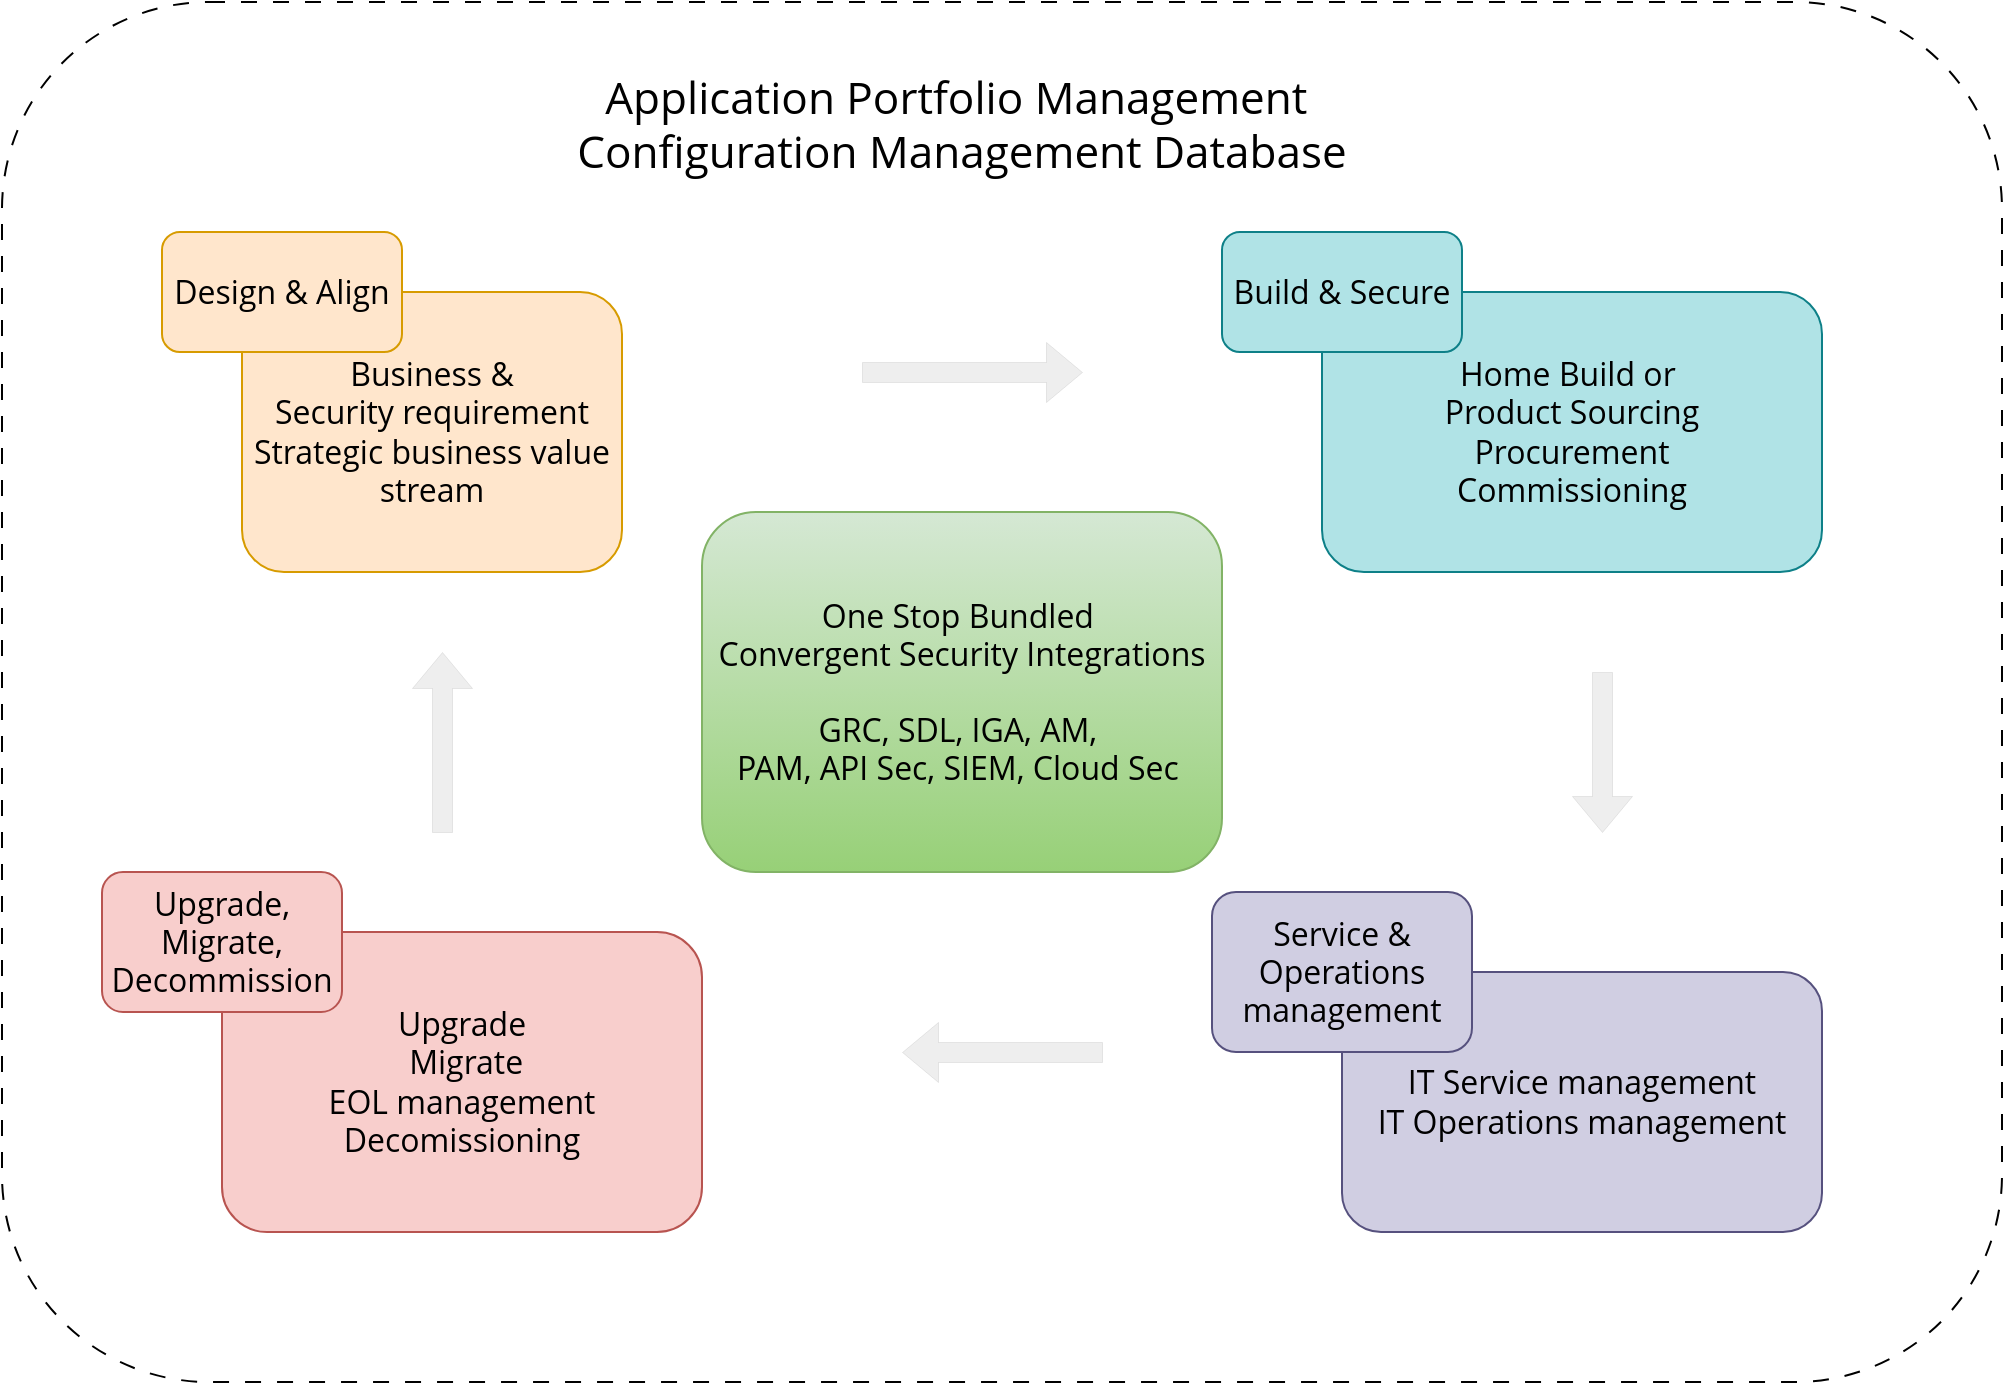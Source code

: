 <mxfile version="24.7.7">
  <diagram name="Page-1" id="bu9yG-wg51GPRwABA3c1">
    <mxGraphModel dx="1750" dy="1970" grid="1" gridSize="10" guides="1" tooltips="1" connect="1" arrows="1" fold="1" page="1" pageScale="1" pageWidth="850" pageHeight="1100" math="0" shadow="0">
      <root>
        <mxCell id="0" />
        <mxCell id="1" parent="0" />
        <mxCell id="Or-vULu2M9wDCL2-cGqD-17" value="" style="rounded=1;whiteSpace=wrap;html=1;dashed=1;dashPattern=8 8;fontFamily=Open Sans;fontSource=https%3A%2F%2Ffonts.googleapis.com%2Fcss%3Ffamily%3DOpen%2BSans;fontSize=16;" vertex="1" parent="1">
          <mxGeometry y="-65" width="1000" height="690" as="geometry" />
        </mxCell>
        <mxCell id="Or-vULu2M9wDCL2-cGqD-1" value="&lt;div style=&quot;font-size: 16px;&quot;&gt;&lt;div style=&quot;font-size: 16px;&quot;&gt;&lt;font style=&quot;font-size: 16px;&quot; data-font-src=&quot;https://fonts.googleapis.com/css?family=Open+Sans&quot;&gt;&lt;br&gt;&lt;/font&gt;&lt;/div&gt;&lt;div style=&quot;font-size: 16px;&quot;&gt;&lt;font style=&quot;font-size: 16px;&quot; data-font-src=&quot;https://fonts.googleapis.com/css?family=Open+Sans&quot;&gt;Business &amp;amp;&lt;/font&gt;&lt;/div&gt;&lt;div style=&quot;font-size: 16px;&quot;&gt;&lt;span style=&quot;background-color: initial; font-size: 16px;&quot;&gt;&lt;font style=&quot;font-size: 16px;&quot;&gt;Security requirement&lt;/font&gt;&lt;/span&gt;&lt;/div&gt;&lt;/div&gt;&lt;div style=&quot;font-size: 16px;&quot;&gt;&lt;font style=&quot;font-size: 16px;&quot; data-font-src=&quot;https://fonts.googleapis.com/css?family=Open+Sans&quot;&gt;&lt;div style=&quot;font-size: 16px;&quot;&gt;&lt;font style=&quot;font-size: 16px;&quot;&gt;Strategic business value stream&lt;/font&gt;&lt;/div&gt;&lt;/font&gt;&lt;/div&gt;&lt;div style=&quot;font-size: 16px;&quot;&gt;&lt;br style=&quot;font-size: 16px;&quot;&gt;&lt;/div&gt;" style="rounded=1;whiteSpace=wrap;html=1;fillColor=#ffe6cc;strokeColor=#d79b00;fontFamily=Open Sans;fontSource=https%3A%2F%2Ffonts.googleapis.com%2Fcss%3Ffamily%3DOpen%2BSans;fontSize=16;" vertex="1" parent="1">
          <mxGeometry x="120" y="80" width="190" height="140" as="geometry" />
        </mxCell>
        <mxCell id="Or-vULu2M9wDCL2-cGqD-3" value="Design &amp;amp; Align" style="rounded=1;whiteSpace=wrap;html=1;fillColor=#ffe6cc;strokeColor=#d79b00;fontFamily=Open Sans;fontSource=https%3A%2F%2Ffonts.googleapis.com%2Fcss%3Ffamily%3DOpen%2BSans;fontSize=16;" vertex="1" parent="1">
          <mxGeometry x="80" y="50" width="120" height="60" as="geometry" />
        </mxCell>
        <mxCell id="Or-vULu2M9wDCL2-cGqD-8" value="&lt;span style=&quot;font-size: 16px;&quot;&gt;&lt;font style=&quot;font-size: 16px;&quot;&gt;One Stop Bundled&amp;nbsp;&lt;/font&gt;&lt;/span&gt;&lt;div&gt;&lt;span style=&quot;font-size: 16px;&quot;&gt;&lt;font style=&quot;font-size: 16px;&quot;&gt;Convergent Security Integrations&lt;/font&gt;&lt;/span&gt;&lt;div style=&quot;font-size: 16px;&quot;&gt;&lt;font style=&quot;font-size: 16px;&quot;&gt;&lt;br style=&quot;font-size: 16px;&quot;&gt;&lt;/font&gt;&lt;div style=&quot;font-size: 16px;&quot;&gt;&lt;font style=&quot;font-size: 16px;&quot;&gt;GRC, SDL, IGA, AM,&amp;nbsp;&lt;/font&gt;&lt;/div&gt;&lt;div style=&quot;font-size: 16px;&quot;&gt;&lt;font style=&quot;font-size: 16px;&quot;&gt;PAM, API Sec, SIEM, Cloud Sec&amp;nbsp;&lt;/font&gt;&lt;/div&gt;&lt;/div&gt;&lt;/div&gt;" style="rounded=1;whiteSpace=wrap;html=1;fillColor=#d5e8d4;gradientColor=#97d077;strokeColor=#82b366;fontFamily=Open Sans;fontSource=https%3A%2F%2Ffonts.googleapis.com%2Fcss%3Ffamily%3DOpen%2BSans;fontSize=16;" vertex="1" parent="1">
          <mxGeometry x="350" y="190" width="260" height="180" as="geometry" />
        </mxCell>
        <mxCell id="Or-vULu2M9wDCL2-cGqD-4" value="Home Build or&amp;nbsp;&lt;br style=&quot;font-size: 16px;&quot;&gt;&lt;div style=&quot;font-size: 16px;&quot;&gt;Product Sourcing&lt;/div&gt;&lt;div style=&quot;font-size: 16px;&quot;&gt;Procurement&lt;/div&gt;&lt;div style=&quot;font-size: 16px;&quot;&gt;Commissioning&lt;/div&gt;" style="rounded=1;whiteSpace=wrap;html=1;fillColor=#b0e3e6;strokeColor=#0e8088;fontFamily=Open Sans;fontSource=https%3A%2F%2Ffonts.googleapis.com%2Fcss%3Ffamily%3DOpen%2BSans;fontSize=16;" vertex="1" parent="1">
          <mxGeometry x="660" y="80" width="250" height="140" as="geometry" />
        </mxCell>
        <mxCell id="Or-vULu2M9wDCL2-cGqD-5" value="Build &amp;amp; Secure" style="rounded=1;whiteSpace=wrap;html=1;fillColor=#b0e3e6;strokeColor=#0e8088;fontFamily=Open Sans;fontSource=https%3A%2F%2Ffonts.googleapis.com%2Fcss%3Ffamily%3DOpen%2BSans;fontSize=16;" vertex="1" parent="1">
          <mxGeometry x="610" y="50" width="120" height="60" as="geometry" />
        </mxCell>
        <mxCell id="Or-vULu2M9wDCL2-cGqD-9" value="IT Service management&lt;div style=&quot;font-size: 16px;&quot;&gt;IT Operations management&lt;/div&gt;" style="rounded=1;whiteSpace=wrap;html=1;fillColor=#d0cee2;strokeColor=#56517e;fontFamily=Open Sans;fontSource=https%3A%2F%2Ffonts.googleapis.com%2Fcss%3Ffamily%3DOpen%2BSans;fontSize=16;" vertex="1" parent="1">
          <mxGeometry x="670" y="420" width="240" height="130" as="geometry" />
        </mxCell>
        <mxCell id="Or-vULu2M9wDCL2-cGqD-10" value="Service &amp;amp; Operations management" style="rounded=1;whiteSpace=wrap;html=1;fillColor=#d0cee2;strokeColor=#56517e;fontFamily=Open Sans;fontSource=https%3A%2F%2Ffonts.googleapis.com%2Fcss%3Ffamily%3DOpen%2BSans;fontSize=16;" vertex="1" parent="1">
          <mxGeometry x="605" y="380" width="130" height="80" as="geometry" />
        </mxCell>
        <mxCell id="Or-vULu2M9wDCL2-cGqD-11" value="Upgrade&lt;div style=&quot;font-size: 16px;&quot;&gt;&amp;nbsp;Migrate&lt;/div&gt;&lt;div style=&quot;font-size: 16px;&quot;&gt;EOL management&lt;/div&gt;&lt;div style=&quot;font-size: 16px;&quot;&gt;Decomissioning&lt;/div&gt;" style="rounded=1;whiteSpace=wrap;html=1;fillColor=#f8cecc;strokeColor=#b85450;fontFamily=Open Sans;fontSource=https%3A%2F%2Ffonts.googleapis.com%2Fcss%3Ffamily%3DOpen%2BSans;fontSize=16;" vertex="1" parent="1">
          <mxGeometry x="110" y="400" width="240" height="150" as="geometry" />
        </mxCell>
        <mxCell id="Or-vULu2M9wDCL2-cGqD-12" value="Upgrade, Migrate, Decommission" style="rounded=1;whiteSpace=wrap;html=1;fillColor=#f8cecc;strokeColor=#b85450;fontFamily=Open Sans;fontSource=https%3A%2F%2Ffonts.googleapis.com%2Fcss%3Ffamily%3DOpen%2BSans;fontSize=16;" vertex="1" parent="1">
          <mxGeometry x="50" y="370" width="120" height="70" as="geometry" />
        </mxCell>
        <mxCell id="Or-vULu2M9wDCL2-cGqD-13" value="" style="shape=flexArrow;endArrow=classic;html=1;rounded=0;fillColor=#eeeeee;strokeColor=#36393d;strokeWidth=0;fontFamily=Open Sans;fontSource=https%3A%2F%2Ffonts.googleapis.com%2Fcss%3Ffamily%3DOpen%2BSans;fontSize=16;" edge="1" parent="1">
          <mxGeometry width="50" height="50" relative="1" as="geometry">
            <mxPoint x="430" y="120" as="sourcePoint" />
            <mxPoint x="540" y="120" as="targetPoint" />
          </mxGeometry>
        </mxCell>
        <mxCell id="Or-vULu2M9wDCL2-cGqD-14" value="" style="shape=flexArrow;endArrow=classic;html=1;rounded=0;fillColor=#eeeeee;strokeColor=#36393d;strokeWidth=0;fontFamily=Open Sans;fontSource=https%3A%2F%2Ffonts.googleapis.com%2Fcss%3Ffamily%3DOpen%2BSans;fontSize=16;" edge="1" parent="1">
          <mxGeometry width="50" height="50" relative="1" as="geometry">
            <mxPoint x="800" y="270" as="sourcePoint" />
            <mxPoint x="800" y="350" as="targetPoint" />
          </mxGeometry>
        </mxCell>
        <mxCell id="Or-vULu2M9wDCL2-cGqD-15" value="" style="shape=flexArrow;endArrow=classic;html=1;rounded=0;fillColor=#eeeeee;strokeColor=#36393d;strokeWidth=0;fontFamily=Open Sans;fontSource=https%3A%2F%2Ffonts.googleapis.com%2Fcss%3Ffamily%3DOpen%2BSans;fontSize=16;" edge="1" parent="1">
          <mxGeometry width="50" height="50" relative="1" as="geometry">
            <mxPoint x="550" y="460" as="sourcePoint" />
            <mxPoint x="450" y="460" as="targetPoint" />
          </mxGeometry>
        </mxCell>
        <mxCell id="Or-vULu2M9wDCL2-cGqD-16" value="" style="shape=flexArrow;endArrow=classic;html=1;rounded=0;fillColor=#eeeeee;strokeColor=#36393d;strokeWidth=0;fontFamily=Open Sans;fontSource=https%3A%2F%2Ffonts.googleapis.com%2Fcss%3Ffamily%3DOpen%2BSans;fontSize=16;" edge="1" parent="1">
          <mxGeometry width="50" height="50" relative="1" as="geometry">
            <mxPoint x="220" y="350" as="sourcePoint" />
            <mxPoint x="220" y="260" as="targetPoint" />
          </mxGeometry>
        </mxCell>
        <mxCell id="Or-vULu2M9wDCL2-cGqD-18" value="&lt;h1 style=&quot;font-size: 22px;&quot;&gt;&lt;span style=&quot;font-weight: normal;&quot;&gt;&lt;font style=&quot;font-size: 22px;&quot;&gt;Application Portfolio Management&amp;nbsp;&lt;br style=&quot;&quot;&gt;&lt;/font&gt;&lt;/span&gt;&lt;span style=&quot;font-weight: normal;&quot;&gt;&lt;font style=&quot;font-size: 22px;&quot;&gt;Configuration Management Database&lt;/font&gt;&lt;/span&gt;&lt;/h1&gt;" style="text;html=1;align=center;verticalAlign=middle;whiteSpace=wrap;rounded=0;fontFamily=Open Sans;fontSource=https%3A%2F%2Ffonts.googleapis.com%2Fcss%3Ffamily%3DOpen%2BSans;fontSize=16;" vertex="1" parent="1">
          <mxGeometry x="275" y="-20" width="410" height="30" as="geometry" />
        </mxCell>
      </root>
    </mxGraphModel>
  </diagram>
</mxfile>
